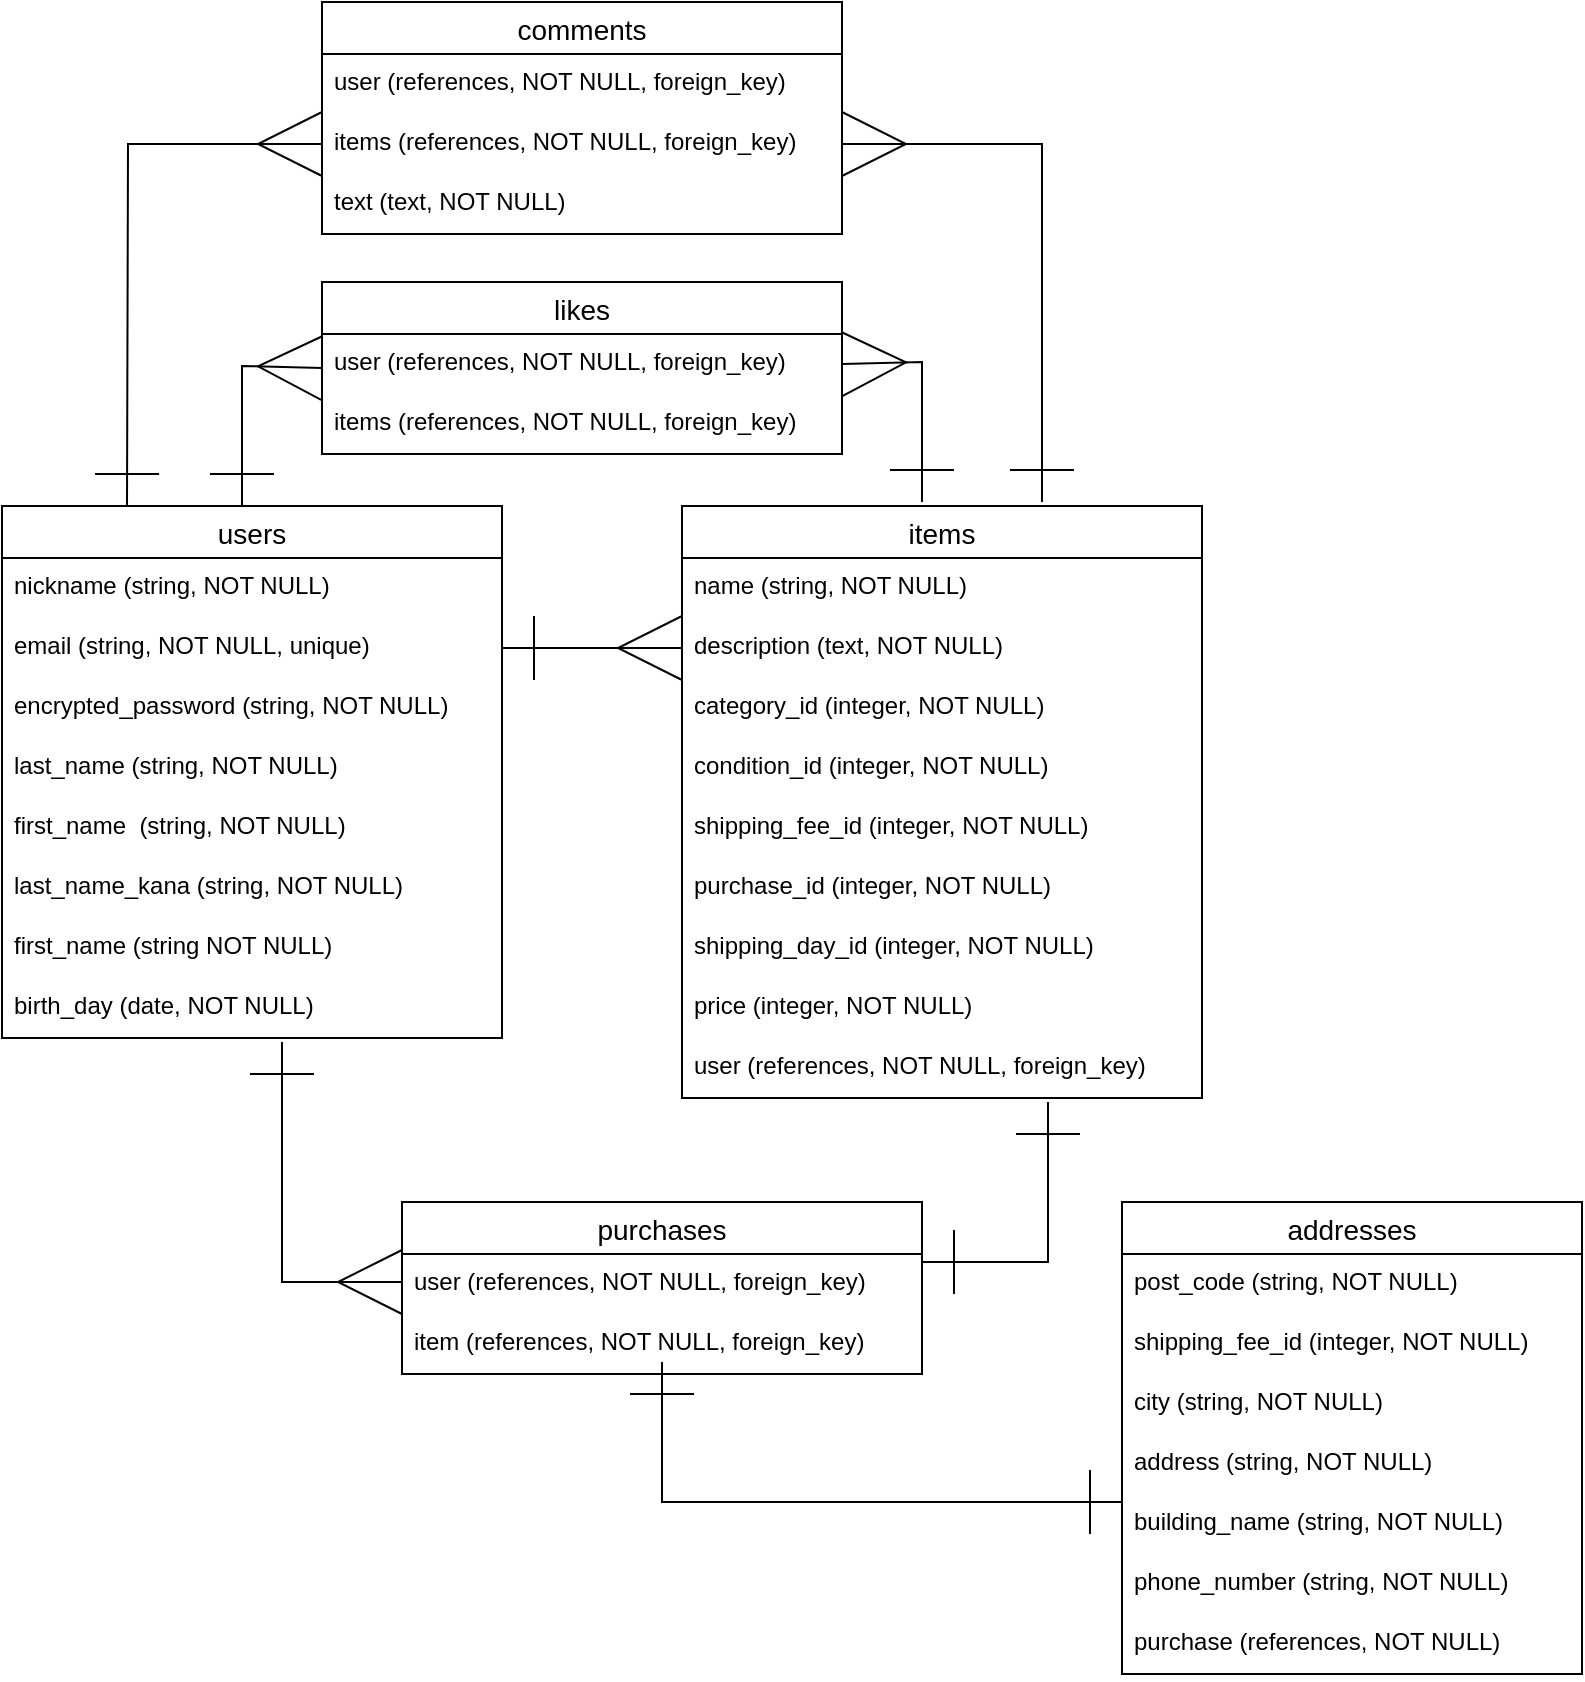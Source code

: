 <mxfile>
    <diagram id="yWMl1R5sSyEDRvFieKyA" name="ページ1">
        <mxGraphModel dx="831" dy="821" grid="1" gridSize="10" guides="1" tooltips="1" connect="1" arrows="1" fold="1" page="1" pageScale="1" pageWidth="827" pageHeight="1169" math="0" shadow="0">
            <root>
                <mxCell id="0"/>
                <mxCell id="1" parent="0"/>
                <mxCell id="13" value="users" style="swimlane;fontStyle=0;childLayout=stackLayout;horizontal=1;startSize=26;horizontalStack=0;resizeParent=1;resizeParentMax=0;resizeLast=0;collapsible=1;marginBottom=0;align=center;fontSize=14;" parent="1" vertex="1">
                    <mxGeometry x="230" y="262" width="250" height="266" as="geometry"/>
                </mxCell>
                <mxCell id="81" value="nickname (string, NOT NULL)" style="text;strokeColor=none;fillColor=none;spacingLeft=4;spacingRight=4;overflow=hidden;rotatable=0;points=[[0,0.5],[1,0.5]];portConstraint=eastwest;fontSize=12;" vertex="1" parent="13">
                    <mxGeometry y="26" width="250" height="30" as="geometry"/>
                </mxCell>
                <mxCell id="15" value="email (string, NOT NULL, unique)" style="text;strokeColor=none;fillColor=none;spacingLeft=4;spacingRight=4;overflow=hidden;rotatable=0;points=[[0,0.5],[1,0.5]];portConstraint=eastwest;fontSize=12;" parent="13" vertex="1">
                    <mxGeometry y="56" width="250" height="30" as="geometry"/>
                </mxCell>
                <mxCell id="18" value="encrypted_password (string, NOT NULL)" style="text;strokeColor=none;fillColor=none;spacingLeft=4;spacingRight=4;overflow=hidden;rotatable=0;points=[[0,0.5],[1,0.5]];portConstraint=eastwest;fontSize=12;" parent="13" vertex="1">
                    <mxGeometry y="86" width="250" height="30" as="geometry"/>
                </mxCell>
                <mxCell id="14" value="last_name (string, NOT NULL)" style="text;strokeColor=none;fillColor=none;spacingLeft=4;spacingRight=4;overflow=hidden;rotatable=0;points=[[0,0.5],[1,0.5]];portConstraint=eastwest;fontSize=12;" parent="13" vertex="1">
                    <mxGeometry y="116" width="250" height="30" as="geometry"/>
                </mxCell>
                <mxCell id="19" value="first_name  (string, NOT NULL)" style="text;strokeColor=none;fillColor=none;spacingLeft=4;spacingRight=4;overflow=hidden;rotatable=0;points=[[0,0.5],[1,0.5]];portConstraint=eastwest;fontSize=12;" parent="13" vertex="1">
                    <mxGeometry y="146" width="250" height="30" as="geometry"/>
                </mxCell>
                <mxCell id="79" value="last_name_kana (string, NOT NULL)" style="text;strokeColor=none;fillColor=none;spacingLeft=4;spacingRight=4;overflow=hidden;rotatable=0;points=[[0,0.5],[1,0.5]];portConstraint=eastwest;fontSize=12;" vertex="1" parent="13">
                    <mxGeometry y="176" width="250" height="30" as="geometry"/>
                </mxCell>
                <mxCell id="80" value="first_name (string NOT NULL)" style="text;strokeColor=none;fillColor=none;spacingLeft=4;spacingRight=4;overflow=hidden;rotatable=0;points=[[0,0.5],[1,0.5]];portConstraint=eastwest;fontSize=12;" vertex="1" parent="13">
                    <mxGeometry y="206" width="250" height="30" as="geometry"/>
                </mxCell>
                <mxCell id="82" value="birth_day (date, NOT NULL)" style="text;strokeColor=none;fillColor=none;spacingLeft=4;spacingRight=4;overflow=hidden;rotatable=0;points=[[0,0.5],[1,0.5]];portConstraint=eastwest;fontSize=12;" vertex="1" parent="13">
                    <mxGeometry y="236" width="250" height="30" as="geometry"/>
                </mxCell>
                <mxCell id="34" value="items" style="swimlane;fontStyle=0;childLayout=stackLayout;horizontal=1;startSize=26;horizontalStack=0;resizeParent=1;resizeParentMax=0;resizeLast=0;collapsible=1;marginBottom=0;align=center;fontSize=14;" parent="1" vertex="1">
                    <mxGeometry x="570" y="262" width="260" height="296" as="geometry"/>
                </mxCell>
                <mxCell id="36" value="name (string, NOT NULL)" style="text;strokeColor=none;fillColor=none;spacingLeft=4;spacingRight=4;overflow=hidden;rotatable=0;points=[[0,0.5],[1,0.5]];portConstraint=eastwest;fontSize=12;" parent="34" vertex="1">
                    <mxGeometry y="26" width="260" height="30" as="geometry"/>
                </mxCell>
                <mxCell id="39" value="description (text, NOT NULL)" style="text;strokeColor=none;fillColor=none;spacingLeft=4;spacingRight=4;overflow=hidden;rotatable=0;points=[[0,0.5],[1,0.5]];portConstraint=eastwest;fontSize=12;" parent="34" vertex="1">
                    <mxGeometry y="56" width="260" height="30" as="geometry"/>
                </mxCell>
                <mxCell id="49" value="category_id (integer, NOT NULL)" style="text;strokeColor=none;fillColor=none;spacingLeft=4;spacingRight=4;overflow=hidden;rotatable=0;points=[[0,0.5],[1,0.5]];portConstraint=eastwest;fontSize=12;" parent="34" vertex="1">
                    <mxGeometry y="86" width="260" height="30" as="geometry"/>
                </mxCell>
                <mxCell id="41" value="condition_id (integer, NOT NULL)" style="text;strokeColor=none;fillColor=none;spacingLeft=4;spacingRight=4;overflow=hidden;rotatable=0;points=[[0,0.5],[1,0.5]];portConstraint=eastwest;fontSize=12;" parent="34" vertex="1">
                    <mxGeometry y="116" width="260" height="30" as="geometry"/>
                </mxCell>
                <mxCell id="45" value="shipping_fee_id (integer, NOT NULL)" style="text;strokeColor=none;fillColor=none;spacingLeft=4;spacingRight=4;overflow=hidden;rotatable=0;points=[[0,0.5],[1,0.5]];portConstraint=eastwest;fontSize=12;" parent="34" vertex="1">
                    <mxGeometry y="146" width="260" height="30" as="geometry"/>
                </mxCell>
                <mxCell id="47" value="purchase_id (integer, NOT NULL)" style="text;strokeColor=none;fillColor=none;spacingLeft=4;spacingRight=4;overflow=hidden;rotatable=0;points=[[0,0.5],[1,0.5]];portConstraint=eastwest;fontSize=12;" parent="34" vertex="1">
                    <mxGeometry y="176" width="260" height="30" as="geometry"/>
                </mxCell>
                <mxCell id="48" value="shipping_day_id (integer, NOT NULL)" style="text;strokeColor=none;fillColor=none;spacingLeft=4;spacingRight=4;overflow=hidden;rotatable=0;points=[[0,0.5],[1,0.5]];portConstraint=eastwest;fontSize=12;" parent="34" vertex="1">
                    <mxGeometry y="206" width="260" height="30" as="geometry"/>
                </mxCell>
                <mxCell id="40" value="price (integer, NOT NULL)" style="text;strokeColor=none;fillColor=none;spacingLeft=4;spacingRight=4;overflow=hidden;rotatable=0;points=[[0,0.5],[1,0.5]];portConstraint=eastwest;fontSize=12;" parent="34" vertex="1">
                    <mxGeometry y="236" width="260" height="30" as="geometry"/>
                </mxCell>
                <mxCell id="42" value="user (references, NOT NULL, foreign_key)" style="text;strokeColor=none;fillColor=none;spacingLeft=4;spacingRight=4;overflow=hidden;rotatable=0;points=[[0,0.5],[1,0.5]];portConstraint=eastwest;fontSize=12;" parent="34" vertex="1">
                    <mxGeometry y="266" width="260" height="30" as="geometry"/>
                </mxCell>
                <mxCell id="51" style="edgeStyle=none;html=1;exitX=1;exitY=0.5;exitDx=0;exitDy=0;verticalAlign=middle;horizontal=1;startArrow=ERone;startFill=0;endSize=30;endArrow=ERmany;endFill=0;startSize=30;entryX=0;entryY=0.5;entryDx=0;entryDy=0;" parent="1" source="15" edge="1">
                    <mxGeometry relative="1" as="geometry">
                        <mxPoint x="570" y="333" as="targetPoint"/>
                    </mxGeometry>
                </mxCell>
                <mxCell id="65" value="purchases" style="swimlane;fontStyle=0;childLayout=stackLayout;horizontal=1;startSize=26;horizontalStack=0;resizeParent=1;resizeParentMax=0;resizeLast=0;collapsible=1;marginBottom=0;align=center;fontSize=14;" parent="1" vertex="1">
                    <mxGeometry x="430" y="610" width="260" height="86" as="geometry"/>
                </mxCell>
                <mxCell id="69" value="user (references, NOT NULL, foreign_key)" style="text;strokeColor=none;fillColor=none;spacingLeft=4;spacingRight=4;overflow=hidden;rotatable=0;points=[[0,0.5],[1,0.5]];portConstraint=eastwest;fontSize=12;" parent="65" vertex="1">
                    <mxGeometry y="26" width="260" height="30" as="geometry"/>
                </mxCell>
                <mxCell id="67" value="item (references, NOT NULL, foreign_key)" style="text;strokeColor=none;fillColor=none;spacingLeft=4;spacingRight=4;overflow=hidden;rotatable=0;points=[[0,0.5],[1,0.5]];portConstraint=eastwest;fontSize=12;" parent="65" vertex="1">
                    <mxGeometry y="56" width="260" height="30" as="geometry"/>
                </mxCell>
                <mxCell id="77" style="edgeStyle=none;html=1;startArrow=ERone;startFill=0;endArrow=ERone;endFill=0;startSize=30;endSize=30;rounded=0;" parent="1" edge="1">
                    <mxGeometry relative="1" as="geometry">
                        <mxPoint x="753" y="560" as="targetPoint"/>
                        <mxPoint x="690" y="640" as="sourcePoint"/>
                        <Array as="points">
                            <mxPoint x="753" y="640"/>
                        </Array>
                    </mxGeometry>
                </mxCell>
                <mxCell id="97" style="edgeStyle=none;html=1;startArrow=ERmany;startFill=0;endArrow=ERone;endFill=0;startSize=30;endSize=30;rounded=0;" edge="1" parent="1">
                    <mxGeometry relative="1" as="geometry">
                        <mxPoint x="370" y="530" as="targetPoint"/>
                        <mxPoint x="430" y="650" as="sourcePoint"/>
                        <Array as="points">
                            <mxPoint x="370" y="650"/>
                        </Array>
                    </mxGeometry>
                </mxCell>
                <mxCell id="98" value="addresses" style="swimlane;fontStyle=0;childLayout=stackLayout;horizontal=1;startSize=26;horizontalStack=0;resizeParent=1;resizeParentMax=0;resizeLast=0;collapsible=1;marginBottom=0;align=center;fontSize=14;" vertex="1" parent="1">
                    <mxGeometry x="790" y="610" width="230" height="236" as="geometry"/>
                </mxCell>
                <mxCell id="99" value="post_code (string, NOT NULL)" style="text;strokeColor=none;fillColor=none;spacingLeft=4;spacingRight=4;overflow=hidden;rotatable=0;points=[[0,0.5],[1,0.5]];portConstraint=eastwest;fontSize=12;" vertex="1" parent="98">
                    <mxGeometry y="26" width="230" height="30" as="geometry"/>
                </mxCell>
                <mxCell id="100" value="shipping_fee_id (integer, NOT NULL)" style="text;strokeColor=none;fillColor=none;spacingLeft=4;spacingRight=4;overflow=hidden;rotatable=0;points=[[0,0.5],[1,0.5]];portConstraint=eastwest;fontSize=12;" vertex="1" parent="98">
                    <mxGeometry y="56" width="230" height="30" as="geometry"/>
                </mxCell>
                <mxCell id="101" value="city (string, NOT NULL)" style="text;strokeColor=none;fillColor=none;spacingLeft=4;spacingRight=4;overflow=hidden;rotatable=0;points=[[0,0.5],[1,0.5]];portConstraint=eastwest;fontSize=12;" vertex="1" parent="98">
                    <mxGeometry y="86" width="230" height="30" as="geometry"/>
                </mxCell>
                <mxCell id="104" value="address (string, NOT NULL)" style="text;strokeColor=none;fillColor=none;spacingLeft=4;spacingRight=4;overflow=hidden;rotatable=0;points=[[0,0.5],[1,0.5]];portConstraint=eastwest;fontSize=12;" vertex="1" parent="98">
                    <mxGeometry y="116" width="230" height="30" as="geometry"/>
                </mxCell>
                <mxCell id="106" value="building_name (string, NOT NULL)" style="text;strokeColor=none;fillColor=none;spacingLeft=4;spacingRight=4;overflow=hidden;rotatable=0;points=[[0,0.5],[1,0.5]];portConstraint=eastwest;fontSize=12;" vertex="1" parent="98">
                    <mxGeometry y="146" width="230" height="30" as="geometry"/>
                </mxCell>
                <mxCell id="105" value="phone_number (string, NOT NULL)" style="text;strokeColor=none;fillColor=none;spacingLeft=4;spacingRight=4;overflow=hidden;rotatable=0;points=[[0,0.5],[1,0.5]];portConstraint=eastwest;fontSize=12;" vertex="1" parent="98">
                    <mxGeometry y="176" width="230" height="30" as="geometry"/>
                </mxCell>
                <mxCell id="107" value="purchase (references, NOT NULL)" style="text;strokeColor=none;fillColor=none;spacingLeft=4;spacingRight=4;overflow=hidden;rotatable=0;points=[[0,0.5],[1,0.5]];portConstraint=eastwest;fontSize=12;" vertex="1" parent="98">
                    <mxGeometry y="206" width="230" height="30" as="geometry"/>
                </mxCell>
                <mxCell id="109" value="" style="edgeStyle=none;rounded=0;html=1;startArrow=ERone;startFill=0;endArrow=ERone;endFill=0;startSize=30;endSize=30;" edge="1" parent="1">
                    <mxGeometry relative="1" as="geometry">
                        <mxPoint x="560" y="690" as="sourcePoint"/>
                        <mxPoint x="790" y="760" as="targetPoint"/>
                        <Array as="points">
                            <mxPoint x="560" y="760"/>
                        </Array>
                    </mxGeometry>
                </mxCell>
                <mxCell id="110" value="comments" style="swimlane;fontStyle=0;childLayout=stackLayout;horizontal=1;startSize=26;horizontalStack=0;resizeParent=1;resizeParentMax=0;resizeLast=0;collapsible=1;marginBottom=0;align=center;fontSize=14;" vertex="1" parent="1">
                    <mxGeometry x="390" y="10" width="260" height="116" as="geometry"/>
                </mxCell>
                <mxCell id="111" value="user (references, NOT NULL, foreign_key)" style="text;strokeColor=none;fillColor=none;spacingLeft=4;spacingRight=4;overflow=hidden;rotatable=0;points=[[0,0.5],[1,0.5]];portConstraint=eastwest;fontSize=12;" vertex="1" parent="110">
                    <mxGeometry y="26" width="260" height="30" as="geometry"/>
                </mxCell>
                <mxCell id="112" value="items (references, NOT NULL, foreign_key)" style="text;strokeColor=none;fillColor=none;spacingLeft=4;spacingRight=4;overflow=hidden;rotatable=0;points=[[0,0.5],[1,0.5]];portConstraint=eastwest;fontSize=12;" vertex="1" parent="110">
                    <mxGeometry y="56" width="260" height="30" as="geometry"/>
                </mxCell>
                <mxCell id="113" value="text (text, NOT NULL)" style="text;strokeColor=none;fillColor=none;spacingLeft=4;spacingRight=4;overflow=hidden;rotatable=0;points=[[0,0.5],[1,0.5]];portConstraint=eastwest;fontSize=12;" vertex="1" parent="110">
                    <mxGeometry y="86" width="260" height="30" as="geometry"/>
                </mxCell>
                <mxCell id="114" value="likes" style="swimlane;fontStyle=0;childLayout=stackLayout;horizontal=1;startSize=26;horizontalStack=0;resizeParent=1;resizeParentMax=0;resizeLast=0;collapsible=1;marginBottom=0;align=center;fontSize=14;" vertex="1" parent="1">
                    <mxGeometry x="390" y="150" width="260" height="86" as="geometry"/>
                </mxCell>
                <mxCell id="115" value="user (references, NOT NULL, foreign_key)" style="text;strokeColor=none;fillColor=none;spacingLeft=4;spacingRight=4;overflow=hidden;rotatable=0;points=[[0,0.5],[1,0.5]];portConstraint=eastwest;fontSize=12;" vertex="1" parent="114">
                    <mxGeometry y="26" width="260" height="30" as="geometry"/>
                </mxCell>
                <mxCell id="116" value="items (references, NOT NULL, foreign_key)" style="text;strokeColor=none;fillColor=none;spacingLeft=4;spacingRight=4;overflow=hidden;rotatable=0;points=[[0,0.5],[1,0.5]];portConstraint=eastwest;fontSize=12;" vertex="1" parent="114">
                    <mxGeometry y="56" width="260" height="30" as="geometry"/>
                </mxCell>
                <mxCell id="121" style="edgeStyle=none;rounded=0;html=1;exitX=1;exitY=0.5;exitDx=0;exitDy=0;startArrow=ERmany;startFill=0;endArrow=ERone;endFill=0;startSize=30;endSize=30;" edge="1" parent="1" source="115">
                    <mxGeometry relative="1" as="geometry">
                        <mxPoint x="690" y="260" as="targetPoint"/>
                        <Array as="points">
                            <mxPoint x="690" y="190"/>
                        </Array>
                    </mxGeometry>
                </mxCell>
                <mxCell id="122" style="edgeStyle=none;rounded=0;html=1;exitX=0;exitY=0.5;exitDx=0;exitDy=0;startArrow=ERmany;startFill=0;endArrow=ERone;endFill=0;startSize=30;endSize=30;" edge="1" parent="1">
                    <mxGeometry relative="1" as="geometry">
                        <mxPoint x="350" y="262" as="targetPoint"/>
                        <mxPoint x="390" y="193" as="sourcePoint"/>
                        <Array as="points">
                            <mxPoint x="350" y="192"/>
                        </Array>
                    </mxGeometry>
                </mxCell>
                <mxCell id="123" style="edgeStyle=none;rounded=0;html=1;exitX=0;exitY=0.5;exitDx=0;exitDy=0;entryX=0.25;entryY=0;entryDx=0;entryDy=0;startArrow=ERmany;startFill=0;endArrow=ERone;endFill=0;startSize=30;endSize=30;" edge="1" parent="1" source="112" target="13">
                    <mxGeometry relative="1" as="geometry">
                        <Array as="points">
                            <mxPoint x="293" y="81"/>
                        </Array>
                    </mxGeometry>
                </mxCell>
                <mxCell id="124" style="edgeStyle=none;rounded=0;html=1;exitX=1;exitY=0.5;exitDx=0;exitDy=0;startArrow=ERmany;startFill=0;endArrow=ERone;endFill=0;startSize=30;endSize=30;" edge="1" parent="1" source="112">
                    <mxGeometry relative="1" as="geometry">
                        <mxPoint x="750" y="260" as="targetPoint"/>
                        <Array as="points">
                            <mxPoint x="750" y="81"/>
                        </Array>
                    </mxGeometry>
                </mxCell>
            </root>
        </mxGraphModel>
    </diagram>
</mxfile>